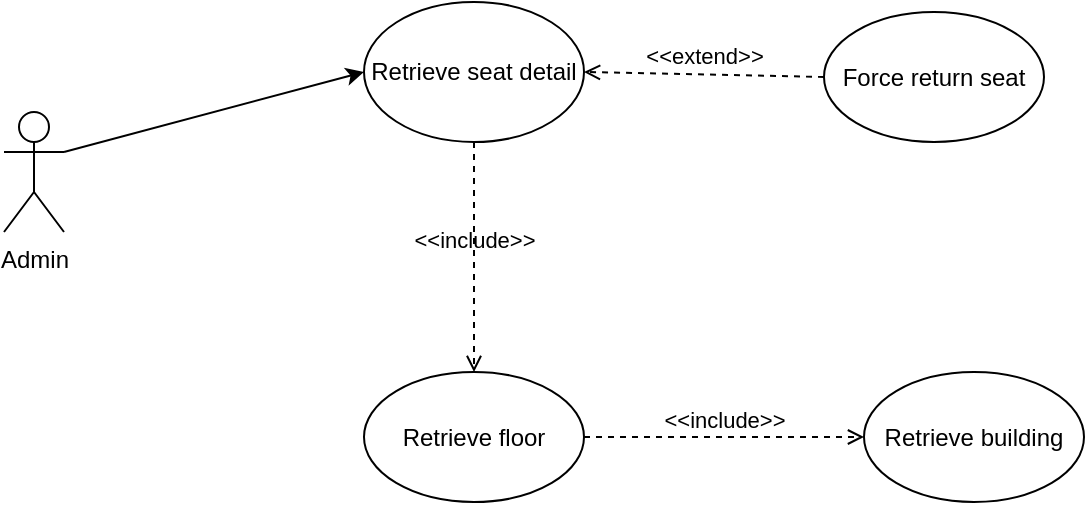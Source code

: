 <mxfile version="28.0.5">
  <diagram id="HOvKb7C-r2zsH8_QAMtb" name="Page-1">
    <mxGraphModel dx="1134" dy="511" grid="1" gridSize="10" guides="1" tooltips="1" connect="1" arrows="1" fold="1" page="1" pageScale="1" pageWidth="850" pageHeight="1100" math="0" shadow="0">
      <root>
        <mxCell id="0" />
        <mxCell id="1" parent="0" />
        <mxCell id="i1TUdT7g9u_zAwWK0RZQ-1" value="Admin" style="shape=umlActor;verticalLabelPosition=bottom;verticalAlign=top;html=1;outlineConnect=0;" vertex="1" parent="1">
          <mxGeometry x="80" y="105" width="30" height="60" as="geometry" />
        </mxCell>
        <mxCell id="i1TUdT7g9u_zAwWK0RZQ-2" value="Retrieve seat detail" style="ellipse;whiteSpace=wrap;html=1;" vertex="1" parent="1">
          <mxGeometry x="260" y="50" width="110" height="70" as="geometry" />
        </mxCell>
        <mxCell id="i1TUdT7g9u_zAwWK0RZQ-3" value="Force return seat" style="ellipse;whiteSpace=wrap;html=1;" vertex="1" parent="1">
          <mxGeometry x="490" y="55" width="110" height="65" as="geometry" />
        </mxCell>
        <mxCell id="i1TUdT7g9u_zAwWK0RZQ-4" value="" style="endArrow=classic;html=1;rounded=0;entryX=0;entryY=0.5;entryDx=0;entryDy=0;exitX=1;exitY=0.333;exitDx=0;exitDy=0;exitPerimeter=0;" edge="1" parent="1" source="i1TUdT7g9u_zAwWK0RZQ-1" target="i1TUdT7g9u_zAwWK0RZQ-2">
          <mxGeometry width="50" height="50" relative="1" as="geometry">
            <mxPoint x="440" y="315" as="sourcePoint" />
            <mxPoint x="490" y="265" as="targetPoint" />
          </mxGeometry>
        </mxCell>
        <mxCell id="i1TUdT7g9u_zAwWK0RZQ-5" value="&amp;lt;&amp;lt;extend&amp;gt;&amp;gt;" style="html=1;verticalAlign=bottom;labelBackgroundColor=none;endArrow=open;endFill=0;dashed=1;rounded=0;entryX=1;entryY=0.5;entryDx=0;entryDy=0;exitX=0;exitY=0.5;exitDx=0;exitDy=0;" edge="1" parent="1" source="i1TUdT7g9u_zAwWK0RZQ-3" target="i1TUdT7g9u_zAwWK0RZQ-2">
          <mxGeometry width="160" relative="1" as="geometry">
            <mxPoint x="430" y="35" as="sourcePoint" />
            <mxPoint x="590" y="35" as="targetPoint" />
          </mxGeometry>
        </mxCell>
        <mxCell id="i1TUdT7g9u_zAwWK0RZQ-6" value="&amp;lt;&amp;lt;include&amp;gt;&amp;gt;" style="html=1;verticalAlign=bottom;labelBackgroundColor=none;endArrow=open;endFill=0;dashed=1;rounded=0;entryX=0;entryY=0.5;entryDx=0;entryDy=0;exitX=1;exitY=0.5;exitDx=0;exitDy=0;" edge="1" parent="1" source="i1TUdT7g9u_zAwWK0RZQ-7" target="i1TUdT7g9u_zAwWK0RZQ-8">
          <mxGeometry width="160" relative="1" as="geometry">
            <mxPoint x="480" y="275" as="sourcePoint" />
            <mxPoint x="610" y="315" as="targetPoint" />
          </mxGeometry>
        </mxCell>
        <mxCell id="i1TUdT7g9u_zAwWK0RZQ-7" value="Retrieve floor" style="ellipse;whiteSpace=wrap;html=1;" vertex="1" parent="1">
          <mxGeometry x="260" y="235" width="110" height="65" as="geometry" />
        </mxCell>
        <mxCell id="i1TUdT7g9u_zAwWK0RZQ-8" value="Retrieve building" style="ellipse;whiteSpace=wrap;html=1;" vertex="1" parent="1">
          <mxGeometry x="510" y="235" width="110" height="65" as="geometry" />
        </mxCell>
        <mxCell id="i1TUdT7g9u_zAwWK0RZQ-9" value="&amp;lt;&amp;lt;include&amp;gt;&amp;gt;" style="html=1;verticalAlign=bottom;labelBackgroundColor=none;endArrow=open;endFill=0;dashed=1;rounded=0;exitX=0.5;exitY=1;exitDx=0;exitDy=0;entryX=0.5;entryY=0;entryDx=0;entryDy=0;" edge="1" parent="1" source="i1TUdT7g9u_zAwWK0RZQ-2" target="i1TUdT7g9u_zAwWK0RZQ-7">
          <mxGeometry width="160" relative="1" as="geometry">
            <mxPoint x="290" y="205" as="sourcePoint" />
            <mxPoint x="450" y="205" as="targetPoint" />
          </mxGeometry>
        </mxCell>
      </root>
    </mxGraphModel>
  </diagram>
</mxfile>
